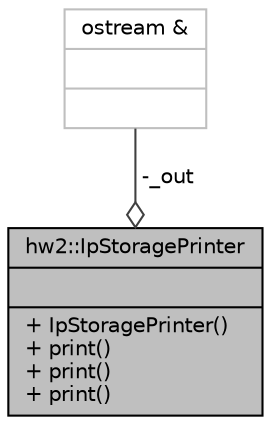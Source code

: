 digraph "hw2::IpStoragePrinter"
{
 // INTERACTIVE_SVG=YES
  edge [fontname="Helvetica",fontsize="10",labelfontname="Helvetica",labelfontsize="10"];
  node [fontname="Helvetica",fontsize="10",shape=record];
  Node1 [label="{hw2::IpStoragePrinter\n||+ IpStoragePrinter()\l+ print()\l+ print()\l+ print()\l}",height=0.2,width=0.4,color="black", fillcolor="grey75", style="filled", fontcolor="black"];
  Node2 -> Node1 [color="grey25",fontsize="10",style="solid",label=" -_out" ,arrowhead="odiamond",fontname="Helvetica"];
  Node2 [label="{ostream &\n||}",height=0.2,width=0.4,color="grey75", fillcolor="white", style="filled"];
}
